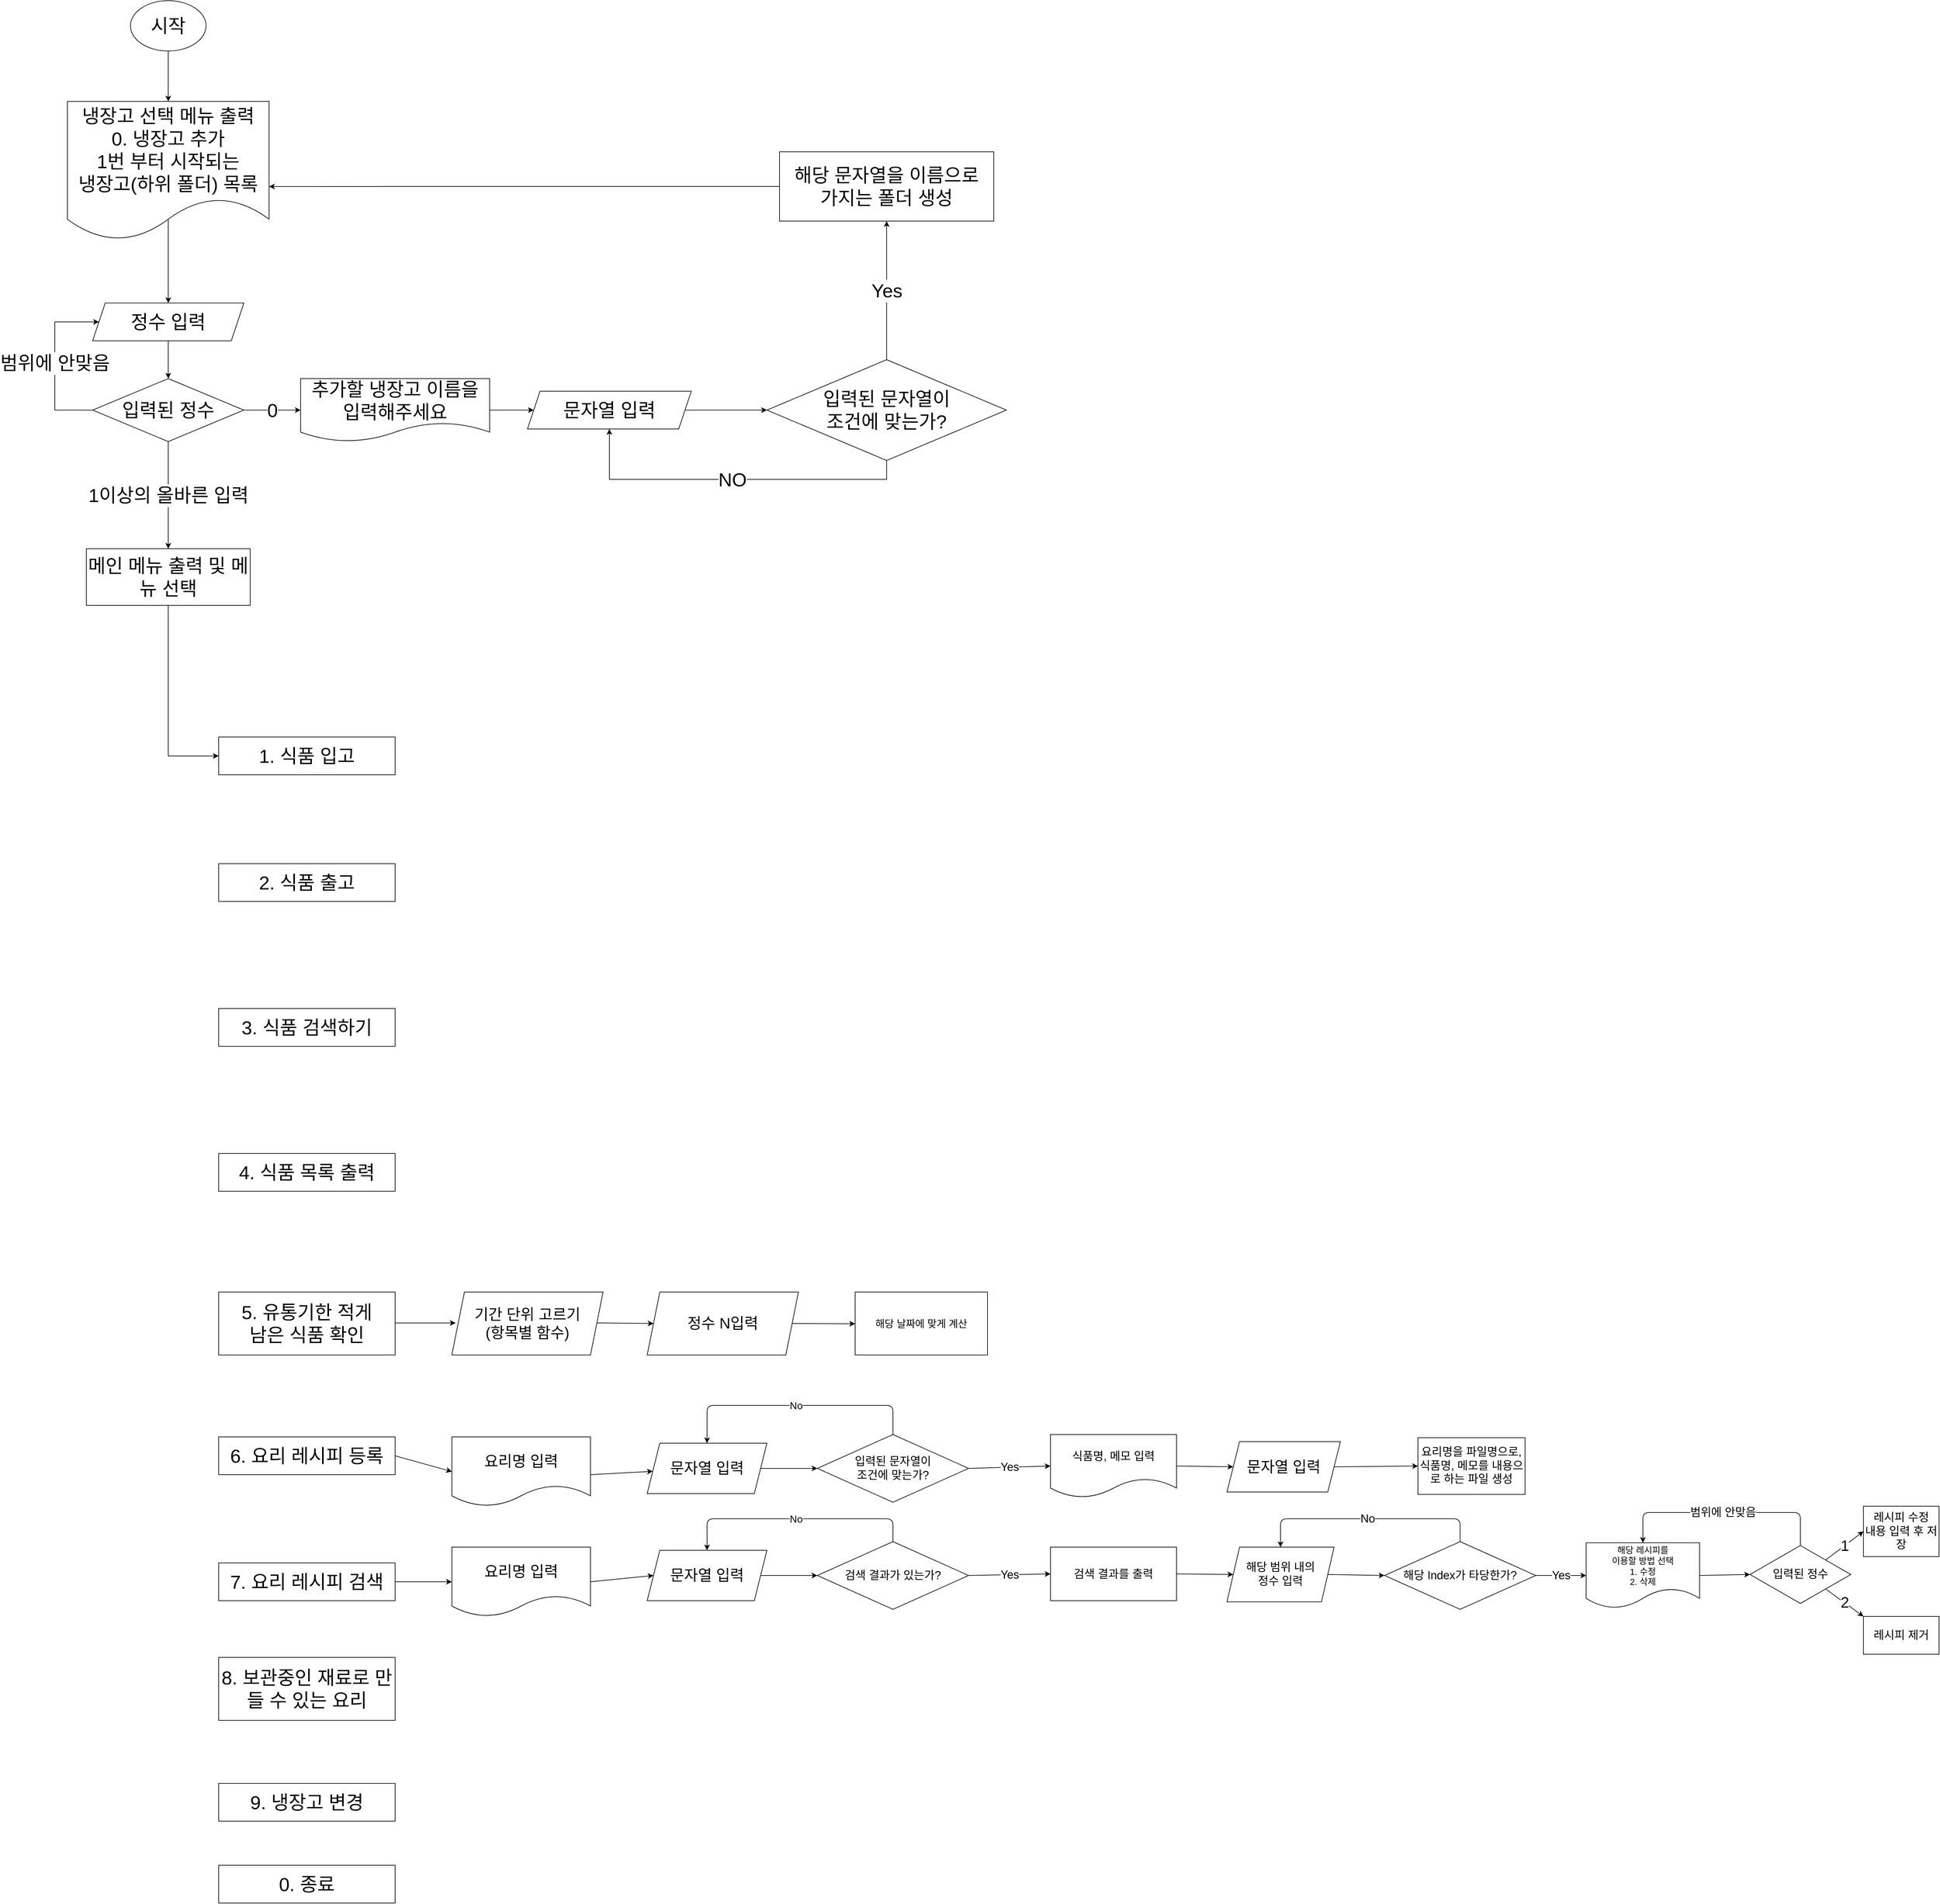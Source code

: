 <mxfile version="14.4.8" type="github">
  <diagram id="C5RBs43oDa-KdzZeNtuy" name="Page-1">
    <mxGraphModel dx="4979" dy="2320" grid="1" gridSize="10" guides="1" tooltips="1" connect="1" arrows="1" fold="1" page="1" pageScale="1" pageWidth="827" pageHeight="1169" math="0" shadow="0">
      <root>
        <mxCell id="WIyWlLk6GJQsqaUBKTNV-0" />
        <mxCell id="WIyWlLk6GJQsqaUBKTNV-1" parent="WIyWlLk6GJQsqaUBKTNV-0" />
        <mxCell id="H30KcoUJQjOZDswyjp1y-2" value="" style="edgeStyle=orthogonalEdgeStyle;rounded=0;orthogonalLoop=1;jettySize=auto;html=1;fontSize=30;" parent="WIyWlLk6GJQsqaUBKTNV-1" source="H30KcoUJQjOZDswyjp1y-0" target="H30KcoUJQjOZDswyjp1y-1" edge="1">
          <mxGeometry relative="1" as="geometry" />
        </mxCell>
        <mxCell id="H30KcoUJQjOZDswyjp1y-0" value="시작" style="ellipse;whiteSpace=wrap;html=1;fontSize=30;" parent="WIyWlLk6GJQsqaUBKTNV-1" vertex="1">
          <mxGeometry x="-60" width="120" height="80" as="geometry" />
        </mxCell>
        <mxCell id="H30KcoUJQjOZDswyjp1y-4" value="" style="edgeStyle=orthogonalEdgeStyle;rounded=0;orthogonalLoop=1;jettySize=auto;html=1;fontSize=30;exitX=0.5;exitY=0.5;exitDx=0;exitDy=0;exitPerimeter=0;" parent="WIyWlLk6GJQsqaUBKTNV-1" source="H30KcoUJQjOZDswyjp1y-1" target="H30KcoUJQjOZDswyjp1y-3" edge="1">
          <mxGeometry relative="1" as="geometry" />
        </mxCell>
        <mxCell id="H30KcoUJQjOZDswyjp1y-1" value="냉장고 선택 메뉴 출력&lt;br&gt;0. 냉장고 추가&lt;br&gt;1번 부터 시작되는 &lt;br&gt;냉장고(하위 폴더) 목록" style="shape=document;whiteSpace=wrap;html=1;boundedLbl=1;fontSize=30;" parent="WIyWlLk6GJQsqaUBKTNV-1" vertex="1">
          <mxGeometry x="-160" y="160" width="320" height="220" as="geometry" />
        </mxCell>
        <mxCell id="H30KcoUJQjOZDswyjp1y-6" value="" style="edgeStyle=orthogonalEdgeStyle;rounded=0;orthogonalLoop=1;jettySize=auto;html=1;fontSize=30;" parent="WIyWlLk6GJQsqaUBKTNV-1" source="H30KcoUJQjOZDswyjp1y-3" target="H30KcoUJQjOZDswyjp1y-5" edge="1">
          <mxGeometry relative="1" as="geometry" />
        </mxCell>
        <mxCell id="H30KcoUJQjOZDswyjp1y-3" value="정수 입력" style="shape=parallelogram;perimeter=parallelogramPerimeter;whiteSpace=wrap;html=1;fixedSize=1;fontSize=30;" parent="WIyWlLk6GJQsqaUBKTNV-1" vertex="1">
          <mxGeometry x="-120" y="480" width="240" height="60" as="geometry" />
        </mxCell>
        <mxCell id="H30KcoUJQjOZDswyjp1y-7" value="범위에 안맞음" style="edgeStyle=orthogonalEdgeStyle;rounded=0;orthogonalLoop=1;jettySize=auto;html=1;entryX=0;entryY=0.5;entryDx=0;entryDy=0;fontSize=30;" parent="WIyWlLk6GJQsqaUBKTNV-1" source="H30KcoUJQjOZDswyjp1y-5" target="H30KcoUJQjOZDswyjp1y-3" edge="1">
          <mxGeometry relative="1" as="geometry">
            <Array as="points">
              <mxPoint x="-180" y="650" />
              <mxPoint x="-180" y="510" />
            </Array>
          </mxGeometry>
        </mxCell>
        <mxCell id="H30KcoUJQjOZDswyjp1y-9" value="0" style="edgeStyle=orthogonalEdgeStyle;rounded=0;orthogonalLoop=1;jettySize=auto;html=1;fontSize=30;" parent="WIyWlLk6GJQsqaUBKTNV-1" source="H30KcoUJQjOZDswyjp1y-5" target="H30KcoUJQjOZDswyjp1y-8" edge="1">
          <mxGeometry relative="1" as="geometry" />
        </mxCell>
        <mxCell id="H30KcoUJQjOZDswyjp1y-19" value="1이상의 올바른 입력" style="edgeStyle=orthogonalEdgeStyle;rounded=0;orthogonalLoop=1;jettySize=auto;html=1;fontSize=30;" parent="WIyWlLk6GJQsqaUBKTNV-1" source="H30KcoUJQjOZDswyjp1y-5" target="H30KcoUJQjOZDswyjp1y-18" edge="1">
          <mxGeometry relative="1" as="geometry" />
        </mxCell>
        <mxCell id="H30KcoUJQjOZDswyjp1y-5" value="입력된 정수" style="rhombus;whiteSpace=wrap;html=1;fontSize=30;" parent="WIyWlLk6GJQsqaUBKTNV-1" vertex="1">
          <mxGeometry x="-120" y="600" width="240" height="100" as="geometry" />
        </mxCell>
        <mxCell id="H30KcoUJQjOZDswyjp1y-11" value="" style="edgeStyle=orthogonalEdgeStyle;rounded=0;orthogonalLoop=1;jettySize=auto;html=1;fontSize=30;" parent="WIyWlLk6GJQsqaUBKTNV-1" source="H30KcoUJQjOZDswyjp1y-8" target="H30KcoUJQjOZDswyjp1y-10" edge="1">
          <mxGeometry relative="1" as="geometry" />
        </mxCell>
        <mxCell id="H30KcoUJQjOZDswyjp1y-8" value="추가할 냉장고 이름을 입력해주세요" style="shape=document;whiteSpace=wrap;html=1;boundedLbl=1;fontSize=30;" parent="WIyWlLk6GJQsqaUBKTNV-1" vertex="1">
          <mxGeometry x="210" y="600" width="300" height="100" as="geometry" />
        </mxCell>
        <mxCell id="H30KcoUJQjOZDswyjp1y-13" value="" style="edgeStyle=orthogonalEdgeStyle;rounded=0;orthogonalLoop=1;jettySize=auto;html=1;fontSize=30;" parent="WIyWlLk6GJQsqaUBKTNV-1" source="H30KcoUJQjOZDswyjp1y-10" target="H30KcoUJQjOZDswyjp1y-12" edge="1">
          <mxGeometry relative="1" as="geometry" />
        </mxCell>
        <mxCell id="H30KcoUJQjOZDswyjp1y-10" value="문자열 입력" style="shape=parallelogram;perimeter=parallelogramPerimeter;whiteSpace=wrap;html=1;fixedSize=1;fontSize=30;" parent="WIyWlLk6GJQsqaUBKTNV-1" vertex="1">
          <mxGeometry x="570" y="620" width="260" height="60" as="geometry" />
        </mxCell>
        <mxCell id="H30KcoUJQjOZDswyjp1y-15" value="Yes" style="edgeStyle=orthogonalEdgeStyle;rounded=0;orthogonalLoop=1;jettySize=auto;html=1;fontSize=30;" parent="WIyWlLk6GJQsqaUBKTNV-1" source="H30KcoUJQjOZDswyjp1y-12" target="H30KcoUJQjOZDswyjp1y-14" edge="1">
          <mxGeometry relative="1" as="geometry" />
        </mxCell>
        <mxCell id="H30KcoUJQjOZDswyjp1y-17" value="NO" style="edgeStyle=orthogonalEdgeStyle;rounded=0;orthogonalLoop=1;jettySize=auto;html=1;entryX=0.5;entryY=1;entryDx=0;entryDy=0;fontSize=30;" parent="WIyWlLk6GJQsqaUBKTNV-1" source="H30KcoUJQjOZDswyjp1y-12" target="H30KcoUJQjOZDswyjp1y-10" edge="1">
          <mxGeometry relative="1" as="geometry">
            <Array as="points">
              <mxPoint x="1140" y="760" />
              <mxPoint x="700" y="760" />
            </Array>
          </mxGeometry>
        </mxCell>
        <mxCell id="H30KcoUJQjOZDswyjp1y-12" value="입력된 문자열이&lt;br&gt;조건에 맞는가?" style="rhombus;whiteSpace=wrap;html=1;fontSize=30;" parent="WIyWlLk6GJQsqaUBKTNV-1" vertex="1">
          <mxGeometry x="950" y="570" width="380" height="160" as="geometry" />
        </mxCell>
        <mxCell id="H30KcoUJQjOZDswyjp1y-27" style="edgeStyle=orthogonalEdgeStyle;rounded=0;orthogonalLoop=1;jettySize=auto;html=1;entryX=1;entryY=0.614;entryDx=0;entryDy=0;entryPerimeter=0;fontSize=30;" parent="WIyWlLk6GJQsqaUBKTNV-1" source="H30KcoUJQjOZDswyjp1y-14" target="H30KcoUJQjOZDswyjp1y-1" edge="1">
          <mxGeometry relative="1" as="geometry" />
        </mxCell>
        <mxCell id="H30KcoUJQjOZDswyjp1y-14" value="해당 문자열을 이름으로&lt;br&gt;가지는 폴더 생성" style="whiteSpace=wrap;html=1;fontSize=30;" parent="WIyWlLk6GJQsqaUBKTNV-1" vertex="1">
          <mxGeometry x="970" y="240" width="340" height="110" as="geometry" />
        </mxCell>
        <mxCell id="H30KcoUJQjOZDswyjp1y-20" style="edgeStyle=orthogonalEdgeStyle;rounded=0;orthogonalLoop=1;jettySize=auto;html=1;fontSize=30;entryX=0;entryY=0.5;entryDx=0;entryDy=0;" parent="WIyWlLk6GJQsqaUBKTNV-1" source="H30KcoUJQjOZDswyjp1y-18" target="H30KcoUJQjOZDswyjp1y-21" edge="1">
          <mxGeometry relative="1" as="geometry">
            <mxPoint x="-4.547e-13" y="1600.0" as="targetPoint" />
          </mxGeometry>
        </mxCell>
        <mxCell id="H30KcoUJQjOZDswyjp1y-18" value="메인 메뉴 출력 및 메뉴 선택" style="whiteSpace=wrap;html=1;fontSize=30;" parent="WIyWlLk6GJQsqaUBKTNV-1" vertex="1">
          <mxGeometry x="-130" y="870" width="260" height="90" as="geometry" />
        </mxCell>
        <mxCell id="H30KcoUJQjOZDswyjp1y-21" value="1. 식품 입고" style="rounded=0;whiteSpace=wrap;html=1;fontSize=30;" parent="WIyWlLk6GJQsqaUBKTNV-1" vertex="1">
          <mxGeometry x="80" y="1169" width="280" height="60" as="geometry" />
        </mxCell>
        <mxCell id="H30KcoUJQjOZDswyjp1y-24" value="3. 식품 검색하기" style="rounded=0;whiteSpace=wrap;html=1;fontSize=30;" parent="WIyWlLk6GJQsqaUBKTNV-1" vertex="1">
          <mxGeometry x="80" y="1600" width="280" height="60" as="geometry" />
        </mxCell>
        <mxCell id="H30KcoUJQjOZDswyjp1y-28" value="4. 식품 목록 출력" style="rounded=0;whiteSpace=wrap;html=1;fontSize=30;" parent="WIyWlLk6GJQsqaUBKTNV-1" vertex="1">
          <mxGeometry x="80" y="1830" width="280" height="60" as="geometry" />
        </mxCell>
        <mxCell id="H30KcoUJQjOZDswyjp1y-29" value="5. 유통기한 적게&lt;br&gt;남은 식품 확인" style="rounded=0;whiteSpace=wrap;html=1;fontSize=30;" parent="WIyWlLk6GJQsqaUBKTNV-1" vertex="1">
          <mxGeometry x="80" y="2050" width="280" height="100" as="geometry" />
        </mxCell>
        <mxCell id="H30KcoUJQjOZDswyjp1y-30" value="6. 요리 레시피 등록" style="rounded=0;whiteSpace=wrap;html=1;fontSize=30;" parent="WIyWlLk6GJQsqaUBKTNV-1" vertex="1">
          <mxGeometry x="80" y="2280" width="280" height="60" as="geometry" />
        </mxCell>
        <mxCell id="H30KcoUJQjOZDswyjp1y-31" value="2. 식품 출고" style="rounded=0;whiteSpace=wrap;html=1;fontSize=30;" parent="WIyWlLk6GJQsqaUBKTNV-1" vertex="1">
          <mxGeometry x="80" y="1370" width="280" height="60" as="geometry" />
        </mxCell>
        <mxCell id="H30KcoUJQjOZDswyjp1y-32" value="7. 요리 레시피 검색" style="rounded=0;whiteSpace=wrap;html=1;fontSize=30;" parent="WIyWlLk6GJQsqaUBKTNV-1" vertex="1">
          <mxGeometry x="80" y="2480" width="280" height="60" as="geometry" />
        </mxCell>
        <mxCell id="H30KcoUJQjOZDswyjp1y-33" value="9. 냉장고 변경" style="rounded=0;whiteSpace=wrap;html=1;fontSize=30;" parent="WIyWlLk6GJQsqaUBKTNV-1" vertex="1">
          <mxGeometry x="80" y="2830" width="280" height="60" as="geometry" />
        </mxCell>
        <mxCell id="H30KcoUJQjOZDswyjp1y-34" value="8. 보관중인 재료로 만들 수 있는 요리" style="rounded=0;whiteSpace=wrap;html=1;fontSize=30;" parent="WIyWlLk6GJQsqaUBKTNV-1" vertex="1">
          <mxGeometry x="80" y="2630" width="280" height="100" as="geometry" />
        </mxCell>
        <mxCell id="H30KcoUJQjOZDswyjp1y-35" value="0. 종료" style="rounded=0;whiteSpace=wrap;html=1;fontSize=30;" parent="WIyWlLk6GJQsqaUBKTNV-1" vertex="1">
          <mxGeometry x="80" y="2960" width="280" height="60" as="geometry" />
        </mxCell>
        <mxCell id="2IR3yQ02a81zqpEFs0XV-0" value="" style="endArrow=classic;html=1;" parent="WIyWlLk6GJQsqaUBKTNV-1" edge="1">
          <mxGeometry width="50" height="50" relative="1" as="geometry">
            <mxPoint x="360" y="2099.17" as="sourcePoint" />
            <mxPoint x="456" y="2099.17" as="targetPoint" />
          </mxGeometry>
        </mxCell>
        <mxCell id="2IR3yQ02a81zqpEFs0XV-1" value="&lt;font style=&quot;font-size: 24px&quot;&gt;정수 N입력&lt;/font&gt;" style="shape=parallelogram;perimeter=parallelogramPerimeter;whiteSpace=wrap;html=1;fixedSize=1;" parent="WIyWlLk6GJQsqaUBKTNV-1" vertex="1">
          <mxGeometry x="760" y="2050" width="240" height="100" as="geometry" />
        </mxCell>
        <mxCell id="2IR3yQ02a81zqpEFs0XV-2" value="&lt;font style=&quot;font-size: 24px&quot;&gt;기간 단위 고르기&lt;br&gt;(항목별 함수)&lt;br&gt;&lt;/font&gt;" style="shape=parallelogram;perimeter=parallelogramPerimeter;whiteSpace=wrap;html=1;fixedSize=1;" parent="WIyWlLk6GJQsqaUBKTNV-1" vertex="1">
          <mxGeometry x="450" y="2050" width="240" height="100" as="geometry" />
        </mxCell>
        <mxCell id="2IR3yQ02a81zqpEFs0XV-3" value="" style="endArrow=classic;html=1;" parent="WIyWlLk6GJQsqaUBKTNV-1" edge="1">
          <mxGeometry width="50" height="50" relative="1" as="geometry">
            <mxPoint x="680" y="2099" as="sourcePoint" />
            <mxPoint x="770" y="2100" as="targetPoint" />
          </mxGeometry>
        </mxCell>
        <mxCell id="2IR3yQ02a81zqpEFs0XV-5" value="" style="endArrow=classic;html=1;exitX=1;exitY=0.5;exitDx=0;exitDy=0;" parent="WIyWlLk6GJQsqaUBKTNV-1" source="2IR3yQ02a81zqpEFs0XV-1" edge="1">
          <mxGeometry width="50" height="50" relative="1" as="geometry">
            <mxPoint x="1000" y="2099.41" as="sourcePoint" />
            <mxPoint x="1090" y="2100.41" as="targetPoint" />
          </mxGeometry>
        </mxCell>
        <mxCell id="2IR3yQ02a81zqpEFs0XV-6" value="&lt;font style=&quot;font-size: 16px&quot;&gt;해당 날짜에 맞게 계산&lt;/font&gt;" style="rounded=0;whiteSpace=wrap;html=1;" parent="WIyWlLk6GJQsqaUBKTNV-1" vertex="1">
          <mxGeometry x="1090" y="2050" width="210" height="100" as="geometry" />
        </mxCell>
        <mxCell id="oabvm7WDuJO3TbYhF5b9-0" value="&lt;font style=&quot;font-size: 24px&quot;&gt;요리명 입력&lt;/font&gt;" style="shape=document;whiteSpace=wrap;html=1;boundedLbl=1;" vertex="1" parent="WIyWlLk6GJQsqaUBKTNV-1">
          <mxGeometry x="450" y="2280" width="220" height="110" as="geometry" />
        </mxCell>
        <mxCell id="oabvm7WDuJO3TbYhF5b9-1" value="" style="endArrow=classic;html=1;" edge="1" parent="WIyWlLk6GJQsqaUBKTNV-1" target="oabvm7WDuJO3TbYhF5b9-2">
          <mxGeometry width="50" height="50" relative="1" as="geometry">
            <mxPoint x="670" y="2340" as="sourcePoint" />
            <mxPoint x="590" y="2460" as="targetPoint" />
          </mxGeometry>
        </mxCell>
        <mxCell id="oabvm7WDuJO3TbYhF5b9-2" value="&lt;font style=&quot;font-size: 24px&quot;&gt;문자열 입력&lt;/font&gt;" style="shape=parallelogram;perimeter=parallelogramPerimeter;whiteSpace=wrap;html=1;fixedSize=1;" vertex="1" parent="WIyWlLk6GJQsqaUBKTNV-1">
          <mxGeometry x="760" y="2290" width="190" height="80" as="geometry" />
        </mxCell>
        <mxCell id="oabvm7WDuJO3TbYhF5b9-4" value="&lt;font style=&quot;font-size: 18px&quot;&gt;입력된 문자열이&lt;br&gt;조건에 맞는가?&lt;/font&gt;" style="rhombus;whiteSpace=wrap;html=1;" vertex="1" parent="WIyWlLk6GJQsqaUBKTNV-1">
          <mxGeometry x="1030" y="2276.25" width="240" height="107.5" as="geometry" />
        </mxCell>
        <mxCell id="oabvm7WDuJO3TbYhF5b9-5" value="&lt;font size=&quot;3&quot;&gt;No&lt;/font&gt;" style="endArrow=classic;html=1;entryX=0.5;entryY=0;entryDx=0;entryDy=0;exitX=0.5;exitY=0;exitDx=0;exitDy=0;" edge="1" parent="WIyWlLk6GJQsqaUBKTNV-1" source="oabvm7WDuJO3TbYhF5b9-4" target="oabvm7WDuJO3TbYhF5b9-2">
          <mxGeometry width="50" height="50" relative="1" as="geometry">
            <mxPoint x="540" y="2500" as="sourcePoint" />
            <mxPoint x="590" y="2450" as="targetPoint" />
            <Array as="points">
              <mxPoint x="1150" y="2230" />
              <mxPoint x="855" y="2230" />
            </Array>
          </mxGeometry>
        </mxCell>
        <mxCell id="oabvm7WDuJO3TbYhF5b9-6" value="" style="endArrow=classic;html=1;entryX=0;entryY=0.5;entryDx=0;entryDy=0;exitX=1;exitY=0.5;exitDx=0;exitDy=0;" edge="1" parent="WIyWlLk6GJQsqaUBKTNV-1" source="oabvm7WDuJO3TbYhF5b9-2" target="oabvm7WDuJO3TbYhF5b9-4">
          <mxGeometry width="50" height="50" relative="1" as="geometry">
            <mxPoint x="540" y="2500" as="sourcePoint" />
            <mxPoint x="590" y="2450" as="targetPoint" />
          </mxGeometry>
        </mxCell>
        <mxCell id="oabvm7WDuJO3TbYhF5b9-7" value="&lt;font style=&quot;font-size: 18px&quot;&gt;식품명, 메모 입력&lt;/font&gt;" style="shape=document;whiteSpace=wrap;html=1;boundedLbl=1;" vertex="1" parent="WIyWlLk6GJQsqaUBKTNV-1">
          <mxGeometry x="1400" y="2276.25" width="200" height="100" as="geometry" />
        </mxCell>
        <mxCell id="oabvm7WDuJO3TbYhF5b9-9" value="&lt;font style=&quot;font-size: 18px&quot;&gt;요리명을 파일명으로, 식품명, 메모를 내용으로 하는 파일 생성&lt;/font&gt;" style="rounded=0;whiteSpace=wrap;html=1;" vertex="1" parent="WIyWlLk6GJQsqaUBKTNV-1">
          <mxGeometry x="1983" y="2281.25" width="170" height="90" as="geometry" />
        </mxCell>
        <mxCell id="oabvm7WDuJO3TbYhF5b9-14" value="&lt;font style=&quot;font-size: 18px&quot;&gt;Yes&lt;/font&gt;" style="endArrow=classic;html=1;entryX=0;entryY=0.5;entryDx=0;entryDy=0;exitX=1;exitY=0.5;exitDx=0;exitDy=0;" edge="1" parent="WIyWlLk6GJQsqaUBKTNV-1" source="oabvm7WDuJO3TbYhF5b9-4" target="oabvm7WDuJO3TbYhF5b9-7">
          <mxGeometry width="50" height="50" relative="1" as="geometry">
            <mxPoint x="1190" y="2460" as="sourcePoint" />
            <mxPoint x="1240" y="2410" as="targetPoint" />
          </mxGeometry>
        </mxCell>
        <mxCell id="oabvm7WDuJO3TbYhF5b9-15" value="&lt;font style=&quot;font-size: 24px&quot;&gt;문자열 입력&lt;/font&gt;" style="shape=parallelogram;perimeter=parallelogramPerimeter;whiteSpace=wrap;html=1;fixedSize=1;" vertex="1" parent="WIyWlLk6GJQsqaUBKTNV-1">
          <mxGeometry x="1680" y="2287.5" width="180" height="80" as="geometry" />
        </mxCell>
        <mxCell id="oabvm7WDuJO3TbYhF5b9-16" value="" style="endArrow=classic;html=1;entryX=0;entryY=0.5;entryDx=0;entryDy=0;exitX=1;exitY=0.5;exitDx=0;exitDy=0;" edge="1" parent="WIyWlLk6GJQsqaUBKTNV-1" source="oabvm7WDuJO3TbYhF5b9-7" target="oabvm7WDuJO3TbYhF5b9-15">
          <mxGeometry width="50" height="50" relative="1" as="geometry">
            <mxPoint x="1500" y="2362.5" as="sourcePoint" />
            <mxPoint x="1300" y="2512.5" as="targetPoint" />
          </mxGeometry>
        </mxCell>
        <mxCell id="oabvm7WDuJO3TbYhF5b9-17" value="" style="endArrow=classic;html=1;entryX=0;entryY=0.5;entryDx=0;entryDy=0;exitX=1;exitY=0.5;exitDx=0;exitDy=0;" edge="1" parent="WIyWlLk6GJQsqaUBKTNV-1" source="oabvm7WDuJO3TbYhF5b9-15" target="oabvm7WDuJO3TbYhF5b9-9">
          <mxGeometry width="50" height="50" relative="1" as="geometry">
            <mxPoint x="1250" y="2562.5" as="sourcePoint" />
            <mxPoint x="1300" y="2512.5" as="targetPoint" />
          </mxGeometry>
        </mxCell>
        <mxCell id="oabvm7WDuJO3TbYhF5b9-18" value="&lt;font style=&quot;font-size: 24px&quot;&gt;요리명 입력&lt;/font&gt;" style="shape=document;whiteSpace=wrap;html=1;boundedLbl=1;" vertex="1" parent="WIyWlLk6GJQsqaUBKTNV-1">
          <mxGeometry x="450" y="2455" width="220" height="110" as="geometry" />
        </mxCell>
        <mxCell id="oabvm7WDuJO3TbYhF5b9-19" value="" style="endArrow=classic;html=1;exitX=1;exitY=0.5;exitDx=0;exitDy=0;entryX=0;entryY=0.5;entryDx=0;entryDy=0;" edge="1" parent="WIyWlLk6GJQsqaUBKTNV-1" source="H30KcoUJQjOZDswyjp1y-30" target="oabvm7WDuJO3TbYhF5b9-0">
          <mxGeometry width="50" height="50" relative="1" as="geometry">
            <mxPoint x="940" y="2690" as="sourcePoint" />
            <mxPoint x="990" y="2640" as="targetPoint" />
          </mxGeometry>
        </mxCell>
        <mxCell id="oabvm7WDuJO3TbYhF5b9-20" value="" style="endArrow=classic;html=1;exitX=1;exitY=0.5;exitDx=0;exitDy=0;entryX=0;entryY=0.5;entryDx=0;entryDy=0;" edge="1" parent="WIyWlLk6GJQsqaUBKTNV-1" source="H30KcoUJQjOZDswyjp1y-32" target="oabvm7WDuJO3TbYhF5b9-18">
          <mxGeometry width="50" height="50" relative="1" as="geometry">
            <mxPoint x="390" y="2525" as="sourcePoint" />
            <mxPoint x="480" y="2550" as="targetPoint" />
          </mxGeometry>
        </mxCell>
        <mxCell id="oabvm7WDuJO3TbYhF5b9-21" value="&lt;font style=&quot;font-size: 24px&quot;&gt;문자열 입력&lt;/font&gt;" style="shape=parallelogram;perimeter=parallelogramPerimeter;whiteSpace=wrap;html=1;fixedSize=1;" vertex="1" parent="WIyWlLk6GJQsqaUBKTNV-1">
          <mxGeometry x="760" y="2460" width="190" height="80" as="geometry" />
        </mxCell>
        <mxCell id="oabvm7WDuJO3TbYhF5b9-22" value="" style="endArrow=classic;html=1;entryX=0;entryY=0.5;entryDx=0;entryDy=0;exitX=1;exitY=0.5;exitDx=0;exitDy=0;" edge="1" parent="WIyWlLk6GJQsqaUBKTNV-1" source="oabvm7WDuJO3TbYhF5b9-18" target="oabvm7WDuJO3TbYhF5b9-21">
          <mxGeometry width="50" height="50" relative="1" as="geometry">
            <mxPoint x="940" y="2690" as="sourcePoint" />
            <mxPoint x="990" y="2640" as="targetPoint" />
          </mxGeometry>
        </mxCell>
        <mxCell id="oabvm7WDuJO3TbYhF5b9-23" value="&lt;span style=&quot;font-size: 18px&quot;&gt;검색 결과가 있는가?&lt;/span&gt;" style="rhombus;whiteSpace=wrap;html=1;" vertex="1" parent="WIyWlLk6GJQsqaUBKTNV-1">
          <mxGeometry x="1030" y="2446.25" width="240" height="107.5" as="geometry" />
        </mxCell>
        <mxCell id="oabvm7WDuJO3TbYhF5b9-24" value="" style="endArrow=classic;html=1;exitX=1;exitY=0.5;exitDx=0;exitDy=0;entryX=0;entryY=0.5;entryDx=0;entryDy=0;" edge="1" parent="WIyWlLk6GJQsqaUBKTNV-1" source="oabvm7WDuJO3TbYhF5b9-21" target="oabvm7WDuJO3TbYhF5b9-23">
          <mxGeometry width="50" height="50" relative="1" as="geometry">
            <mxPoint x="1230" y="2700" as="sourcePoint" />
            <mxPoint x="1280" y="2650" as="targetPoint" />
          </mxGeometry>
        </mxCell>
        <mxCell id="oabvm7WDuJO3TbYhF5b9-25" value="&lt;font size=&quot;3&quot;&gt;No&lt;/font&gt;" style="endArrow=classic;html=1;exitX=0.5;exitY=0;exitDx=0;exitDy=0;entryX=0.5;entryY=0;entryDx=0;entryDy=0;" edge="1" parent="WIyWlLk6GJQsqaUBKTNV-1" source="oabvm7WDuJO3TbYhF5b9-23" target="oabvm7WDuJO3TbYhF5b9-21">
          <mxGeometry width="50" height="50" relative="1" as="geometry">
            <mxPoint x="1230" y="2710" as="sourcePoint" />
            <mxPoint x="1280" y="2660" as="targetPoint" />
            <Array as="points">
              <mxPoint x="1150" y="2410" />
              <mxPoint x="855" y="2410" />
            </Array>
          </mxGeometry>
        </mxCell>
        <mxCell id="oabvm7WDuJO3TbYhF5b9-27" value="&lt;font style=&quot;font-size: 18px&quot;&gt;검색 결과를 출력&lt;/font&gt;" style="rounded=0;whiteSpace=wrap;html=1;" vertex="1" parent="WIyWlLk6GJQsqaUBKTNV-1">
          <mxGeometry x="1400" y="2455" width="200" height="85" as="geometry" />
        </mxCell>
        <mxCell id="oabvm7WDuJO3TbYhF5b9-28" value="&lt;font style=&quot;font-size: 18px&quot;&gt;Yes&lt;/font&gt;" style="endArrow=classic;html=1;exitX=1;exitY=0.5;exitDx=0;exitDy=0;entryX=0;entryY=0.5;entryDx=0;entryDy=0;" edge="1" parent="WIyWlLk6GJQsqaUBKTNV-1" source="oabvm7WDuJO3TbYhF5b9-23" target="oabvm7WDuJO3TbYhF5b9-27">
          <mxGeometry width="50" height="50" relative="1" as="geometry">
            <mxPoint x="1350" y="2390" as="sourcePoint" />
            <mxPoint x="1400" y="2340" as="targetPoint" />
          </mxGeometry>
        </mxCell>
        <mxCell id="oabvm7WDuJO3TbYhF5b9-30" value="&lt;font style=&quot;font-size: 18px&quot;&gt;해당 범위 내의&lt;br&gt;정수 입력&lt;/font&gt;" style="shape=parallelogram;perimeter=parallelogramPerimeter;whiteSpace=wrap;html=1;fixedSize=1;" vertex="1" parent="WIyWlLk6GJQsqaUBKTNV-1">
          <mxGeometry x="1680" y="2455" width="170" height="86.87" as="geometry" />
        </mxCell>
        <mxCell id="oabvm7WDuJO3TbYhF5b9-32" value="" style="endArrow=classic;html=1;exitX=1;exitY=0.5;exitDx=0;exitDy=0;entryX=0;entryY=0.5;entryDx=0;entryDy=0;" edge="1" parent="WIyWlLk6GJQsqaUBKTNV-1" source="oabvm7WDuJO3TbYhF5b9-27" target="oabvm7WDuJO3TbYhF5b9-30">
          <mxGeometry width="50" height="50" relative="1" as="geometry">
            <mxPoint x="1500" y="2380" as="sourcePoint" />
            <mxPoint x="1550" y="2330" as="targetPoint" />
          </mxGeometry>
        </mxCell>
        <mxCell id="oabvm7WDuJO3TbYhF5b9-33" value="&lt;span style=&quot;font-size: 18px&quot;&gt;해당 Index가 타당한가?&lt;/span&gt;" style="rhombus;whiteSpace=wrap;html=1;" vertex="1" parent="WIyWlLk6GJQsqaUBKTNV-1">
          <mxGeometry x="1930" y="2446.25" width="240" height="107.5" as="geometry" />
        </mxCell>
        <mxCell id="oabvm7WDuJO3TbYhF5b9-34" value="" style="endArrow=classic;html=1;exitX=1;exitY=0.5;exitDx=0;exitDy=0;entryX=0;entryY=0.5;entryDx=0;entryDy=0;" edge="1" parent="WIyWlLk6GJQsqaUBKTNV-1" source="oabvm7WDuJO3TbYhF5b9-30" target="oabvm7WDuJO3TbYhF5b9-33">
          <mxGeometry width="50" height="50" relative="1" as="geometry">
            <mxPoint x="1570" y="2410" as="sourcePoint" />
            <mxPoint x="1620" y="2360" as="targetPoint" />
          </mxGeometry>
        </mxCell>
        <mxCell id="oabvm7WDuJO3TbYhF5b9-35" value="&lt;font style=&quot;font-size: 18px&quot;&gt;No&lt;/font&gt;" style="endArrow=classic;html=1;exitX=0.5;exitY=0;exitDx=0;exitDy=0;entryX=0.5;entryY=0;entryDx=0;entryDy=0;" edge="1" parent="WIyWlLk6GJQsqaUBKTNV-1" source="oabvm7WDuJO3TbYhF5b9-33" target="oabvm7WDuJO3TbYhF5b9-30">
          <mxGeometry width="50" height="50" relative="1" as="geometry">
            <mxPoint x="1570" y="2410" as="sourcePoint" />
            <mxPoint x="1620" y="2360" as="targetPoint" />
            <Array as="points">
              <mxPoint x="2050" y="2410" />
              <mxPoint x="1765" y="2410" />
            </Array>
          </mxGeometry>
        </mxCell>
        <mxCell id="oabvm7WDuJO3TbYhF5b9-37" value="&lt;font style=&quot;font-size: 18px&quot;&gt;Yes&lt;/font&gt;" style="endArrow=classic;html=1;exitX=1;exitY=0.5;exitDx=0;exitDy=0;entryX=0;entryY=0.5;entryDx=0;entryDy=0;" edge="1" parent="WIyWlLk6GJQsqaUBKTNV-1" source="oabvm7WDuJO3TbYhF5b9-33" target="oabvm7WDuJO3TbYhF5b9-39">
          <mxGeometry width="50" height="50" relative="1" as="geometry">
            <mxPoint x="2153" y="2440" as="sourcePoint" />
            <mxPoint x="2203" y="2390" as="targetPoint" />
          </mxGeometry>
        </mxCell>
        <mxCell id="oabvm7WDuJO3TbYhF5b9-39" value="&lt;font style=&quot;font-size: 14px&quot;&gt;해당 레시피를 &lt;br&gt;이용할 방법 선택&lt;br&gt;1. 수정&lt;br&gt;2. 삭제&lt;/font&gt;" style="shape=document;whiteSpace=wrap;html=1;boundedLbl=1;" vertex="1" parent="WIyWlLk6GJQsqaUBKTNV-1">
          <mxGeometry x="2250" y="2448.13" width="180" height="103.75" as="geometry" />
        </mxCell>
        <mxCell id="oabvm7WDuJO3TbYhF5b9-40" value="&lt;font style=&quot;font-size: 18px&quot;&gt;입력된 정수&lt;/font&gt;" style="rhombus;whiteSpace=wrap;html=1;" vertex="1" parent="WIyWlLk6GJQsqaUBKTNV-1">
          <mxGeometry x="2510" y="2452.5" width="160" height="91.87" as="geometry" />
        </mxCell>
        <mxCell id="oabvm7WDuJO3TbYhF5b9-45" value="" style="endArrow=classic;html=1;exitX=1;exitY=0.5;exitDx=0;exitDy=0;entryX=0;entryY=0.5;entryDx=0;entryDy=0;" edge="1" parent="WIyWlLk6GJQsqaUBKTNV-1" source="oabvm7WDuJO3TbYhF5b9-39" target="oabvm7WDuJO3TbYhF5b9-40">
          <mxGeometry width="50" height="50" relative="1" as="geometry">
            <mxPoint x="2240" y="2490" as="sourcePoint" />
            <mxPoint x="2290" y="2440" as="targetPoint" />
          </mxGeometry>
        </mxCell>
        <mxCell id="oabvm7WDuJO3TbYhF5b9-46" value="&lt;font style=&quot;font-size: 18px&quot;&gt;범위에 안맞음&lt;/font&gt;" style="endArrow=classic;html=1;exitX=0.5;exitY=0;exitDx=0;exitDy=0;entryX=0.5;entryY=0;entryDx=0;entryDy=0;" edge="1" parent="WIyWlLk6GJQsqaUBKTNV-1" source="oabvm7WDuJO3TbYhF5b9-40" target="oabvm7WDuJO3TbYhF5b9-39">
          <mxGeometry width="50" height="50" relative="1" as="geometry">
            <mxPoint x="2240" y="2490" as="sourcePoint" />
            <mxPoint x="2340" y="2320" as="targetPoint" />
            <Array as="points">
              <mxPoint x="2590" y="2400" />
              <mxPoint x="2340" y="2400" />
            </Array>
          </mxGeometry>
        </mxCell>
        <mxCell id="oabvm7WDuJO3TbYhF5b9-47" value="&lt;font style=&quot;font-size: 24px&quot;&gt;2&lt;/font&gt;" style="endArrow=classic;html=1;exitX=1;exitY=1;exitDx=0;exitDy=0;" edge="1" parent="WIyWlLk6GJQsqaUBKTNV-1" source="oabvm7WDuJO3TbYhF5b9-40">
          <mxGeometry width="50" height="50" relative="1" as="geometry">
            <mxPoint x="1900" y="2580" as="sourcePoint" />
            <mxPoint x="2690" y="2565" as="targetPoint" />
          </mxGeometry>
        </mxCell>
        <mxCell id="oabvm7WDuJO3TbYhF5b9-48" value="&lt;font style=&quot;font-size: 18px&quot;&gt;레시피 제거&lt;/font&gt;" style="rounded=0;whiteSpace=wrap;html=1;" vertex="1" parent="WIyWlLk6GJQsqaUBKTNV-1">
          <mxGeometry x="2690" y="2565" width="120" height="60" as="geometry" />
        </mxCell>
        <mxCell id="oabvm7WDuJO3TbYhF5b9-49" value="&lt;font style=&quot;font-size: 18px&quot;&gt;레시피 수정&lt;br&gt;내용 입력 후 저장&lt;/font&gt;" style="rounded=0;whiteSpace=wrap;html=1;" vertex="1" parent="WIyWlLk6GJQsqaUBKTNV-1">
          <mxGeometry x="2690" y="2390" width="120" height="80" as="geometry" />
        </mxCell>
        <mxCell id="oabvm7WDuJO3TbYhF5b9-50" value="&lt;font style=&quot;font-size: 24px&quot;&gt;1&lt;/font&gt;" style="endArrow=classic;html=1;entryX=0;entryY=0.5;entryDx=0;entryDy=0;exitX=1;exitY=0;exitDx=0;exitDy=0;" edge="1" parent="WIyWlLk6GJQsqaUBKTNV-1" source="oabvm7WDuJO3TbYhF5b9-40" target="oabvm7WDuJO3TbYhF5b9-49">
          <mxGeometry width="50" height="50" relative="1" as="geometry">
            <mxPoint x="1950" y="2560" as="sourcePoint" />
            <mxPoint x="2000" y="2510" as="targetPoint" />
          </mxGeometry>
        </mxCell>
      </root>
    </mxGraphModel>
  </diagram>
</mxfile>
